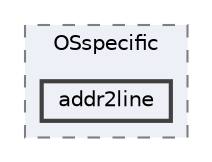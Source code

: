 digraph "applications/utilities/miscellaneous/OSspecific/addr2line"
{
 // LATEX_PDF_SIZE
  bgcolor="transparent";
  edge [fontname=Helvetica,fontsize=10,labelfontname=Helvetica,labelfontsize=10];
  node [fontname=Helvetica,fontsize=10,shape=box,height=0.2,width=0.4];
  compound=true
  subgraph clusterdir_8c9ea997fba7dcaeb1d38700ba96b2ba {
    graph [ bgcolor="#edf0f7", pencolor="grey50", label="OSspecific", fontname=Helvetica,fontsize=10 style="filled,dashed", URL="dir_8c9ea997fba7dcaeb1d38700ba96b2ba.html",tooltip=""]
  dir_bb58ce7e6a02457dc4c3111454607076 [label="addr2line", fillcolor="#edf0f7", color="grey25", style="filled,bold", URL="dir_bb58ce7e6a02457dc4c3111454607076.html",tooltip=""];
  }
}
